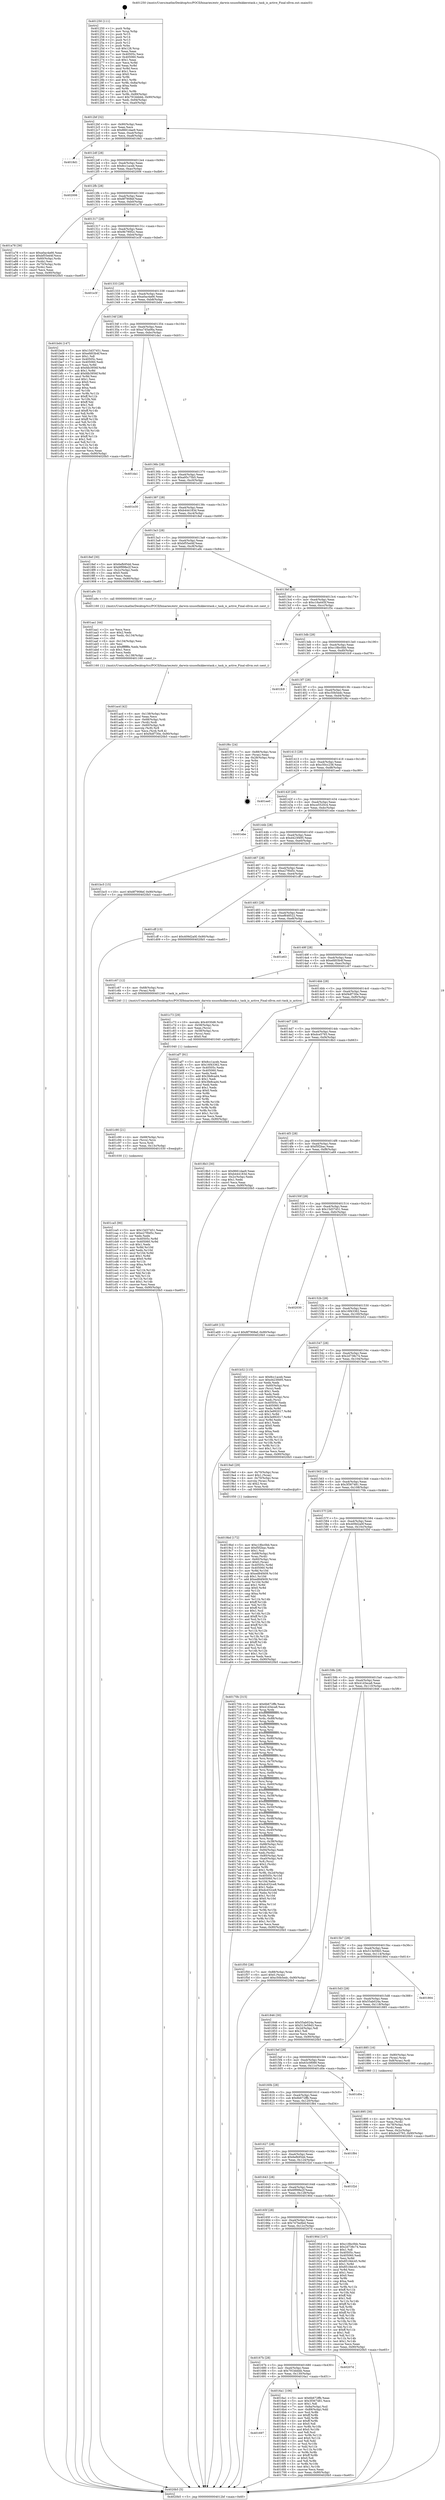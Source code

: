 digraph "0x401250" {
  label = "0x401250 (/mnt/c/Users/mathe/Desktop/tcc/POCII/binaries/extr_darwin-xnuosfmkkerntask.c_task_is_active_Final-ollvm.out::main(0))"
  labelloc = "t"
  node[shape=record]

  Entry [label="",width=0.3,height=0.3,shape=circle,fillcolor=black,style=filled]
  "0x4012bf" [label="{
     0x4012bf [32]\l
     | [instrs]\l
     &nbsp;&nbsp;0x4012bf \<+6\>: mov -0x90(%rbp),%eax\l
     &nbsp;&nbsp;0x4012c5 \<+2\>: mov %eax,%ecx\l
     &nbsp;&nbsp;0x4012c7 \<+6\>: sub $0x8661dae9,%ecx\l
     &nbsp;&nbsp;0x4012cd \<+6\>: mov %eax,-0xa4(%rbp)\l
     &nbsp;&nbsp;0x4012d3 \<+6\>: mov %ecx,-0xa8(%rbp)\l
     &nbsp;&nbsp;0x4012d9 \<+6\>: je 00000000004018d1 \<main+0x681\>\l
  }"]
  "0x4018d1" [label="{
     0x4018d1\l
  }", style=dashed]
  "0x4012df" [label="{
     0x4012df [28]\l
     | [instrs]\l
     &nbsp;&nbsp;0x4012df \<+5\>: jmp 00000000004012e4 \<main+0x94\>\l
     &nbsp;&nbsp;0x4012e4 \<+6\>: mov -0xa4(%rbp),%eax\l
     &nbsp;&nbsp;0x4012ea \<+5\>: sub $0x8cc1aceb,%eax\l
     &nbsp;&nbsp;0x4012ef \<+6\>: mov %eax,-0xac(%rbp)\l
     &nbsp;&nbsp;0x4012f5 \<+6\>: je 0000000000402006 \<main+0xdb6\>\l
  }"]
  Exit [label="",width=0.3,height=0.3,shape=circle,fillcolor=black,style=filled,peripheries=2]
  "0x402006" [label="{
     0x402006\l
  }", style=dashed]
  "0x4012fb" [label="{
     0x4012fb [28]\l
     | [instrs]\l
     &nbsp;&nbsp;0x4012fb \<+5\>: jmp 0000000000401300 \<main+0xb0\>\l
     &nbsp;&nbsp;0x401300 \<+6\>: mov -0xa4(%rbp),%eax\l
     &nbsp;&nbsp;0x401306 \<+5\>: sub $0x8f7908ef,%eax\l
     &nbsp;&nbsp;0x40130b \<+6\>: mov %eax,-0xb0(%rbp)\l
     &nbsp;&nbsp;0x401311 \<+6\>: je 0000000000401a78 \<main+0x828\>\l
  }"]
  "0x401ca5" [label="{
     0x401ca5 [90]\l
     | [instrs]\l
     &nbsp;&nbsp;0x401ca5 \<+5\>: mov $0x15d37451,%eax\l
     &nbsp;&nbsp;0x401caa \<+5\>: mov $0xe27f0d5c,%esi\l
     &nbsp;&nbsp;0x401caf \<+2\>: xor %edx,%edx\l
     &nbsp;&nbsp;0x401cb1 \<+8\>: mov 0x40505c,%r8d\l
     &nbsp;&nbsp;0x401cb9 \<+8\>: mov 0x405060,%r9d\l
     &nbsp;&nbsp;0x401cc1 \<+3\>: sub $0x1,%edx\l
     &nbsp;&nbsp;0x401cc4 \<+3\>: mov %r8d,%r10d\l
     &nbsp;&nbsp;0x401cc7 \<+3\>: add %edx,%r10d\l
     &nbsp;&nbsp;0x401cca \<+4\>: imul %r10d,%r8d\l
     &nbsp;&nbsp;0x401cce \<+4\>: and $0x1,%r8d\l
     &nbsp;&nbsp;0x401cd2 \<+4\>: cmp $0x0,%r8d\l
     &nbsp;&nbsp;0x401cd6 \<+4\>: sete %r11b\l
     &nbsp;&nbsp;0x401cda \<+4\>: cmp $0xa,%r9d\l
     &nbsp;&nbsp;0x401cde \<+3\>: setl %bl\l
     &nbsp;&nbsp;0x401ce1 \<+3\>: mov %r11b,%r14b\l
     &nbsp;&nbsp;0x401ce4 \<+3\>: and %bl,%r14b\l
     &nbsp;&nbsp;0x401ce7 \<+3\>: xor %bl,%r11b\l
     &nbsp;&nbsp;0x401cea \<+3\>: or %r11b,%r14b\l
     &nbsp;&nbsp;0x401ced \<+4\>: test $0x1,%r14b\l
     &nbsp;&nbsp;0x401cf1 \<+3\>: cmovne %esi,%eax\l
     &nbsp;&nbsp;0x401cf4 \<+6\>: mov %eax,-0x90(%rbp)\l
     &nbsp;&nbsp;0x401cfa \<+5\>: jmp 00000000004020b5 \<main+0xe65\>\l
  }"]
  "0x401a78" [label="{
     0x401a78 [36]\l
     | [instrs]\l
     &nbsp;&nbsp;0x401a78 \<+5\>: mov $0xa0ac4a66,%eax\l
     &nbsp;&nbsp;0x401a7d \<+5\>: mov $0xbf55ed4f,%ecx\l
     &nbsp;&nbsp;0x401a82 \<+4\>: mov -0x60(%rbp),%rdx\l
     &nbsp;&nbsp;0x401a86 \<+2\>: mov (%rdx),%esi\l
     &nbsp;&nbsp;0x401a88 \<+4\>: mov -0x70(%rbp),%rdx\l
     &nbsp;&nbsp;0x401a8c \<+2\>: cmp (%rdx),%esi\l
     &nbsp;&nbsp;0x401a8e \<+3\>: cmovl %ecx,%eax\l
     &nbsp;&nbsp;0x401a91 \<+6\>: mov %eax,-0x90(%rbp)\l
     &nbsp;&nbsp;0x401a97 \<+5\>: jmp 00000000004020b5 \<main+0xe65\>\l
  }"]
  "0x401317" [label="{
     0x401317 [28]\l
     | [instrs]\l
     &nbsp;&nbsp;0x401317 \<+5\>: jmp 000000000040131c \<main+0xcc\>\l
     &nbsp;&nbsp;0x40131c \<+6\>: mov -0xa4(%rbp),%eax\l
     &nbsp;&nbsp;0x401322 \<+5\>: sub $0x9b790f2c,%eax\l
     &nbsp;&nbsp;0x401327 \<+6\>: mov %eax,-0xb4(%rbp)\l
     &nbsp;&nbsp;0x40132d \<+6\>: je 0000000000401e3f \<main+0xbef\>\l
  }"]
  "0x401c90" [label="{
     0x401c90 [21]\l
     | [instrs]\l
     &nbsp;&nbsp;0x401c90 \<+4\>: mov -0x68(%rbp),%rcx\l
     &nbsp;&nbsp;0x401c94 \<+3\>: mov (%rcx),%rcx\l
     &nbsp;&nbsp;0x401c97 \<+3\>: mov %rcx,%rdi\l
     &nbsp;&nbsp;0x401c9a \<+6\>: mov %eax,-0x13c(%rbp)\l
     &nbsp;&nbsp;0x401ca0 \<+5\>: call 0000000000401030 \<free@plt\>\l
     | [calls]\l
     &nbsp;&nbsp;0x401030 \{1\} (unknown)\l
  }"]
  "0x401e3f" [label="{
     0x401e3f\l
  }", style=dashed]
  "0x401333" [label="{
     0x401333 [28]\l
     | [instrs]\l
     &nbsp;&nbsp;0x401333 \<+5\>: jmp 0000000000401338 \<main+0xe8\>\l
     &nbsp;&nbsp;0x401338 \<+6\>: mov -0xa4(%rbp),%eax\l
     &nbsp;&nbsp;0x40133e \<+5\>: sub $0xa0ac4a66,%eax\l
     &nbsp;&nbsp;0x401343 \<+6\>: mov %eax,-0xb8(%rbp)\l
     &nbsp;&nbsp;0x401349 \<+6\>: je 0000000000401bd4 \<main+0x984\>\l
  }"]
  "0x401c73" [label="{
     0x401c73 [29]\l
     | [instrs]\l
     &nbsp;&nbsp;0x401c73 \<+10\>: movabs $0x4030d6,%rdi\l
     &nbsp;&nbsp;0x401c7d \<+4\>: mov -0x58(%rbp),%rcx\l
     &nbsp;&nbsp;0x401c81 \<+2\>: mov %eax,(%rcx)\l
     &nbsp;&nbsp;0x401c83 \<+4\>: mov -0x58(%rbp),%rcx\l
     &nbsp;&nbsp;0x401c87 \<+2\>: mov (%rcx),%esi\l
     &nbsp;&nbsp;0x401c89 \<+2\>: mov $0x0,%al\l
     &nbsp;&nbsp;0x401c8b \<+5\>: call 0000000000401040 \<printf@plt\>\l
     | [calls]\l
     &nbsp;&nbsp;0x401040 \{1\} (unknown)\l
  }"]
  "0x401bd4" [label="{
     0x401bd4 [147]\l
     | [instrs]\l
     &nbsp;&nbsp;0x401bd4 \<+5\>: mov $0x15d37451,%eax\l
     &nbsp;&nbsp;0x401bd9 \<+5\>: mov $0xefd03b4f,%ecx\l
     &nbsp;&nbsp;0x401bde \<+2\>: mov $0x1,%dl\l
     &nbsp;&nbsp;0x401be0 \<+7\>: mov 0x40505c,%esi\l
     &nbsp;&nbsp;0x401be7 \<+7\>: mov 0x405060,%edi\l
     &nbsp;&nbsp;0x401bee \<+3\>: mov %esi,%r8d\l
     &nbsp;&nbsp;0x401bf1 \<+7\>: sub $0xfdb3956f,%r8d\l
     &nbsp;&nbsp;0x401bf8 \<+4\>: sub $0x1,%r8d\l
     &nbsp;&nbsp;0x401bfc \<+7\>: add $0xfdb3956f,%r8d\l
     &nbsp;&nbsp;0x401c03 \<+4\>: imul %r8d,%esi\l
     &nbsp;&nbsp;0x401c07 \<+3\>: and $0x1,%esi\l
     &nbsp;&nbsp;0x401c0a \<+3\>: cmp $0x0,%esi\l
     &nbsp;&nbsp;0x401c0d \<+4\>: sete %r9b\l
     &nbsp;&nbsp;0x401c11 \<+3\>: cmp $0xa,%edi\l
     &nbsp;&nbsp;0x401c14 \<+4\>: setl %r10b\l
     &nbsp;&nbsp;0x401c18 \<+3\>: mov %r9b,%r11b\l
     &nbsp;&nbsp;0x401c1b \<+4\>: xor $0xff,%r11b\l
     &nbsp;&nbsp;0x401c1f \<+3\>: mov %r10b,%bl\l
     &nbsp;&nbsp;0x401c22 \<+3\>: xor $0xff,%bl\l
     &nbsp;&nbsp;0x401c25 \<+3\>: xor $0x1,%dl\l
     &nbsp;&nbsp;0x401c28 \<+3\>: mov %r11b,%r14b\l
     &nbsp;&nbsp;0x401c2b \<+4\>: and $0xff,%r14b\l
     &nbsp;&nbsp;0x401c2f \<+3\>: and %dl,%r9b\l
     &nbsp;&nbsp;0x401c32 \<+3\>: mov %bl,%r15b\l
     &nbsp;&nbsp;0x401c35 \<+4\>: and $0xff,%r15b\l
     &nbsp;&nbsp;0x401c39 \<+3\>: and %dl,%r10b\l
     &nbsp;&nbsp;0x401c3c \<+3\>: or %r9b,%r14b\l
     &nbsp;&nbsp;0x401c3f \<+3\>: or %r10b,%r15b\l
     &nbsp;&nbsp;0x401c42 \<+3\>: xor %r15b,%r14b\l
     &nbsp;&nbsp;0x401c45 \<+3\>: or %bl,%r11b\l
     &nbsp;&nbsp;0x401c48 \<+4\>: xor $0xff,%r11b\l
     &nbsp;&nbsp;0x401c4c \<+3\>: or $0x1,%dl\l
     &nbsp;&nbsp;0x401c4f \<+3\>: and %dl,%r11b\l
     &nbsp;&nbsp;0x401c52 \<+3\>: or %r11b,%r14b\l
     &nbsp;&nbsp;0x401c55 \<+4\>: test $0x1,%r14b\l
     &nbsp;&nbsp;0x401c59 \<+3\>: cmovne %ecx,%eax\l
     &nbsp;&nbsp;0x401c5c \<+6\>: mov %eax,-0x90(%rbp)\l
     &nbsp;&nbsp;0x401c62 \<+5\>: jmp 00000000004020b5 \<main+0xe65\>\l
  }"]
  "0x40134f" [label="{
     0x40134f [28]\l
     | [instrs]\l
     &nbsp;&nbsp;0x40134f \<+5\>: jmp 0000000000401354 \<main+0x104\>\l
     &nbsp;&nbsp;0x401354 \<+6\>: mov -0xa4(%rbp),%eax\l
     &nbsp;&nbsp;0x40135a \<+5\>: sub $0xa745a06a,%eax\l
     &nbsp;&nbsp;0x40135f \<+6\>: mov %eax,-0xbc(%rbp)\l
     &nbsp;&nbsp;0x401365 \<+6\>: je 0000000000401da1 \<main+0xb51\>\l
  }"]
  "0x401acd" [label="{
     0x401acd [42]\l
     | [instrs]\l
     &nbsp;&nbsp;0x401acd \<+6\>: mov -0x138(%rbp),%ecx\l
     &nbsp;&nbsp;0x401ad3 \<+3\>: imul %eax,%ecx\l
     &nbsp;&nbsp;0x401ad6 \<+4\>: mov -0x68(%rbp),%rdi\l
     &nbsp;&nbsp;0x401ada \<+3\>: mov (%rdi),%rdi\l
     &nbsp;&nbsp;0x401add \<+4\>: mov -0x60(%rbp),%r8\l
     &nbsp;&nbsp;0x401ae1 \<+3\>: movslq (%r8),%r8\l
     &nbsp;&nbsp;0x401ae4 \<+4\>: mov %ecx,(%rdi,%r8,4)\l
     &nbsp;&nbsp;0x401ae8 \<+10\>: movl $0xf4df730e,-0x90(%rbp)\l
     &nbsp;&nbsp;0x401af2 \<+5\>: jmp 00000000004020b5 \<main+0xe65\>\l
  }"]
  "0x401da1" [label="{
     0x401da1\l
  }", style=dashed]
  "0x40136b" [label="{
     0x40136b [28]\l
     | [instrs]\l
     &nbsp;&nbsp;0x40136b \<+5\>: jmp 0000000000401370 \<main+0x120\>\l
     &nbsp;&nbsp;0x401370 \<+6\>: mov -0xa4(%rbp),%eax\l
     &nbsp;&nbsp;0x401376 \<+5\>: sub $0xa95c75b5,%eax\l
     &nbsp;&nbsp;0x40137b \<+6\>: mov %eax,-0xc0(%rbp)\l
     &nbsp;&nbsp;0x401381 \<+6\>: je 0000000000401e30 \<main+0xbe0\>\l
  }"]
  "0x401aa1" [label="{
     0x401aa1 [44]\l
     | [instrs]\l
     &nbsp;&nbsp;0x401aa1 \<+2\>: xor %ecx,%ecx\l
     &nbsp;&nbsp;0x401aa3 \<+5\>: mov $0x2,%edx\l
     &nbsp;&nbsp;0x401aa8 \<+6\>: mov %edx,-0x134(%rbp)\l
     &nbsp;&nbsp;0x401aae \<+1\>: cltd\l
     &nbsp;&nbsp;0x401aaf \<+6\>: mov -0x134(%rbp),%esi\l
     &nbsp;&nbsp;0x401ab5 \<+2\>: idiv %esi\l
     &nbsp;&nbsp;0x401ab7 \<+6\>: imul $0xfffffffe,%edx,%edx\l
     &nbsp;&nbsp;0x401abd \<+3\>: sub $0x1,%ecx\l
     &nbsp;&nbsp;0x401ac0 \<+2\>: sub %ecx,%edx\l
     &nbsp;&nbsp;0x401ac2 \<+6\>: mov %edx,-0x138(%rbp)\l
     &nbsp;&nbsp;0x401ac8 \<+5\>: call 0000000000401160 \<next_i\>\l
     | [calls]\l
     &nbsp;&nbsp;0x401160 \{1\} (/mnt/c/Users/mathe/Desktop/tcc/POCII/binaries/extr_darwin-xnuosfmkkerntask.c_task_is_active_Final-ollvm.out::next_i)\l
  }"]
  "0x401e30" [label="{
     0x401e30\l
  }", style=dashed]
  "0x401387" [label="{
     0x401387 [28]\l
     | [instrs]\l
     &nbsp;&nbsp;0x401387 \<+5\>: jmp 000000000040138c \<main+0x13c\>\l
     &nbsp;&nbsp;0x40138c \<+6\>: mov -0xa4(%rbp),%eax\l
     &nbsp;&nbsp;0x401392 \<+5\>: sub $0xb444183d,%eax\l
     &nbsp;&nbsp;0x401397 \<+6\>: mov %eax,-0xc4(%rbp)\l
     &nbsp;&nbsp;0x40139d \<+6\>: je 00000000004018ef \<main+0x69f\>\l
  }"]
  "0x4019bd" [label="{
     0x4019bd [172]\l
     | [instrs]\l
     &nbsp;&nbsp;0x4019bd \<+5\>: mov $0xc18bc0bb,%ecx\l
     &nbsp;&nbsp;0x4019c2 \<+5\>: mov $0xf5f2bac,%edx\l
     &nbsp;&nbsp;0x4019c7 \<+3\>: mov $0x1,%sil\l
     &nbsp;&nbsp;0x4019ca \<+4\>: mov -0x68(%rbp),%rdi\l
     &nbsp;&nbsp;0x4019ce \<+3\>: mov %rax,(%rdi)\l
     &nbsp;&nbsp;0x4019d1 \<+4\>: mov -0x60(%rbp),%rax\l
     &nbsp;&nbsp;0x4019d5 \<+6\>: movl $0x0,(%rax)\l
     &nbsp;&nbsp;0x4019db \<+8\>: mov 0x40505c,%r8d\l
     &nbsp;&nbsp;0x4019e3 \<+8\>: mov 0x405060,%r9d\l
     &nbsp;&nbsp;0x4019eb \<+3\>: mov %r8d,%r10d\l
     &nbsp;&nbsp;0x4019ee \<+7\>: sub $0xed84f409,%r10d\l
     &nbsp;&nbsp;0x4019f5 \<+4\>: sub $0x1,%r10d\l
     &nbsp;&nbsp;0x4019f9 \<+7\>: add $0xed84f409,%r10d\l
     &nbsp;&nbsp;0x401a00 \<+4\>: imul %r10d,%r8d\l
     &nbsp;&nbsp;0x401a04 \<+4\>: and $0x1,%r8d\l
     &nbsp;&nbsp;0x401a08 \<+4\>: cmp $0x0,%r8d\l
     &nbsp;&nbsp;0x401a0c \<+4\>: sete %r11b\l
     &nbsp;&nbsp;0x401a10 \<+4\>: cmp $0xa,%r9d\l
     &nbsp;&nbsp;0x401a14 \<+3\>: setl %bl\l
     &nbsp;&nbsp;0x401a17 \<+3\>: mov %r11b,%r14b\l
     &nbsp;&nbsp;0x401a1a \<+4\>: xor $0xff,%r14b\l
     &nbsp;&nbsp;0x401a1e \<+3\>: mov %bl,%r15b\l
     &nbsp;&nbsp;0x401a21 \<+4\>: xor $0xff,%r15b\l
     &nbsp;&nbsp;0x401a25 \<+4\>: xor $0x1,%sil\l
     &nbsp;&nbsp;0x401a29 \<+3\>: mov %r14b,%r12b\l
     &nbsp;&nbsp;0x401a2c \<+4\>: and $0xff,%r12b\l
     &nbsp;&nbsp;0x401a30 \<+3\>: and %sil,%r11b\l
     &nbsp;&nbsp;0x401a33 \<+3\>: mov %r15b,%r13b\l
     &nbsp;&nbsp;0x401a36 \<+4\>: and $0xff,%r13b\l
     &nbsp;&nbsp;0x401a3a \<+3\>: and %sil,%bl\l
     &nbsp;&nbsp;0x401a3d \<+3\>: or %r11b,%r12b\l
     &nbsp;&nbsp;0x401a40 \<+3\>: or %bl,%r13b\l
     &nbsp;&nbsp;0x401a43 \<+3\>: xor %r13b,%r12b\l
     &nbsp;&nbsp;0x401a46 \<+3\>: or %r15b,%r14b\l
     &nbsp;&nbsp;0x401a49 \<+4\>: xor $0xff,%r14b\l
     &nbsp;&nbsp;0x401a4d \<+4\>: or $0x1,%sil\l
     &nbsp;&nbsp;0x401a51 \<+3\>: and %sil,%r14b\l
     &nbsp;&nbsp;0x401a54 \<+3\>: or %r14b,%r12b\l
     &nbsp;&nbsp;0x401a57 \<+4\>: test $0x1,%r12b\l
     &nbsp;&nbsp;0x401a5b \<+3\>: cmovne %edx,%ecx\l
     &nbsp;&nbsp;0x401a5e \<+6\>: mov %ecx,-0x90(%rbp)\l
     &nbsp;&nbsp;0x401a64 \<+5\>: jmp 00000000004020b5 \<main+0xe65\>\l
  }"]
  "0x4018ef" [label="{
     0x4018ef [30]\l
     | [instrs]\l
     &nbsp;&nbsp;0x4018ef \<+5\>: mov $0x6efb95dd,%eax\l
     &nbsp;&nbsp;0x4018f4 \<+5\>: mov $0x6f998e2f,%ecx\l
     &nbsp;&nbsp;0x4018f9 \<+3\>: mov -0x2c(%rbp),%edx\l
     &nbsp;&nbsp;0x4018fc \<+3\>: cmp $0x0,%edx\l
     &nbsp;&nbsp;0x4018ff \<+3\>: cmove %ecx,%eax\l
     &nbsp;&nbsp;0x401902 \<+6\>: mov %eax,-0x90(%rbp)\l
     &nbsp;&nbsp;0x401908 \<+5\>: jmp 00000000004020b5 \<main+0xe65\>\l
  }"]
  "0x4013a3" [label="{
     0x4013a3 [28]\l
     | [instrs]\l
     &nbsp;&nbsp;0x4013a3 \<+5\>: jmp 00000000004013a8 \<main+0x158\>\l
     &nbsp;&nbsp;0x4013a8 \<+6\>: mov -0xa4(%rbp),%eax\l
     &nbsp;&nbsp;0x4013ae \<+5\>: sub $0xbf55ed4f,%eax\l
     &nbsp;&nbsp;0x4013b3 \<+6\>: mov %eax,-0xc8(%rbp)\l
     &nbsp;&nbsp;0x4013b9 \<+6\>: je 0000000000401a9c \<main+0x84c\>\l
  }"]
  "0x401895" [label="{
     0x401895 [30]\l
     | [instrs]\l
     &nbsp;&nbsp;0x401895 \<+4\>: mov -0x78(%rbp),%rdi\l
     &nbsp;&nbsp;0x401899 \<+2\>: mov %eax,(%rdi)\l
     &nbsp;&nbsp;0x40189b \<+4\>: mov -0x78(%rbp),%rdi\l
     &nbsp;&nbsp;0x40189f \<+2\>: mov (%rdi),%eax\l
     &nbsp;&nbsp;0x4018a1 \<+3\>: mov %eax,-0x2c(%rbp)\l
     &nbsp;&nbsp;0x4018a4 \<+10\>: movl $0xdce5793,-0x90(%rbp)\l
     &nbsp;&nbsp;0x4018ae \<+5\>: jmp 00000000004020b5 \<main+0xe65\>\l
  }"]
  "0x401a9c" [label="{
     0x401a9c [5]\l
     | [instrs]\l
     &nbsp;&nbsp;0x401a9c \<+5\>: call 0000000000401160 \<next_i\>\l
     | [calls]\l
     &nbsp;&nbsp;0x401160 \{1\} (/mnt/c/Users/mathe/Desktop/tcc/POCII/binaries/extr_darwin-xnuosfmkkerntask.c_task_is_active_Final-ollvm.out::next_i)\l
  }"]
  "0x4013bf" [label="{
     0x4013bf [28]\l
     | [instrs]\l
     &nbsp;&nbsp;0x4013bf \<+5\>: jmp 00000000004013c4 \<main+0x174\>\l
     &nbsp;&nbsp;0x4013c4 \<+6\>: mov -0xa4(%rbp),%eax\l
     &nbsp;&nbsp;0x4013ca \<+5\>: sub $0xc16a445f,%eax\l
     &nbsp;&nbsp;0x4013cf \<+6\>: mov %eax,-0xcc(%rbp)\l
     &nbsp;&nbsp;0x4013d5 \<+6\>: je 0000000000401f3c \<main+0xcec\>\l
  }"]
  "0x401250" [label="{
     0x401250 [111]\l
     | [instrs]\l
     &nbsp;&nbsp;0x401250 \<+1\>: push %rbp\l
     &nbsp;&nbsp;0x401251 \<+3\>: mov %rsp,%rbp\l
     &nbsp;&nbsp;0x401254 \<+2\>: push %r15\l
     &nbsp;&nbsp;0x401256 \<+2\>: push %r14\l
     &nbsp;&nbsp;0x401258 \<+2\>: push %r13\l
     &nbsp;&nbsp;0x40125a \<+2\>: push %r12\l
     &nbsp;&nbsp;0x40125c \<+1\>: push %rbx\l
     &nbsp;&nbsp;0x40125d \<+7\>: sub $0x128,%rsp\l
     &nbsp;&nbsp;0x401264 \<+2\>: xor %eax,%eax\l
     &nbsp;&nbsp;0x401266 \<+7\>: mov 0x40505c,%ecx\l
     &nbsp;&nbsp;0x40126d \<+7\>: mov 0x405060,%edx\l
     &nbsp;&nbsp;0x401274 \<+3\>: sub $0x1,%eax\l
     &nbsp;&nbsp;0x401277 \<+3\>: mov %ecx,%r8d\l
     &nbsp;&nbsp;0x40127a \<+3\>: add %eax,%r8d\l
     &nbsp;&nbsp;0x40127d \<+4\>: imul %r8d,%ecx\l
     &nbsp;&nbsp;0x401281 \<+3\>: and $0x1,%ecx\l
     &nbsp;&nbsp;0x401284 \<+3\>: cmp $0x0,%ecx\l
     &nbsp;&nbsp;0x401287 \<+4\>: sete %r9b\l
     &nbsp;&nbsp;0x40128b \<+4\>: and $0x1,%r9b\l
     &nbsp;&nbsp;0x40128f \<+7\>: mov %r9b,-0x8a(%rbp)\l
     &nbsp;&nbsp;0x401296 \<+3\>: cmp $0xa,%edx\l
     &nbsp;&nbsp;0x401299 \<+4\>: setl %r9b\l
     &nbsp;&nbsp;0x40129d \<+4\>: and $0x1,%r9b\l
     &nbsp;&nbsp;0x4012a1 \<+7\>: mov %r9b,-0x89(%rbp)\l
     &nbsp;&nbsp;0x4012a8 \<+10\>: movl $0x791bbbbb,-0x90(%rbp)\l
     &nbsp;&nbsp;0x4012b2 \<+6\>: mov %edi,-0x94(%rbp)\l
     &nbsp;&nbsp;0x4012b8 \<+7\>: mov %rsi,-0xa0(%rbp)\l
  }"]
  "0x401f3c" [label="{
     0x401f3c\l
  }", style=dashed]
  "0x4013db" [label="{
     0x4013db [28]\l
     | [instrs]\l
     &nbsp;&nbsp;0x4013db \<+5\>: jmp 00000000004013e0 \<main+0x190\>\l
     &nbsp;&nbsp;0x4013e0 \<+6\>: mov -0xa4(%rbp),%eax\l
     &nbsp;&nbsp;0x4013e6 \<+5\>: sub $0xc18bc0bb,%eax\l
     &nbsp;&nbsp;0x4013eb \<+6\>: mov %eax,-0xd0(%rbp)\l
     &nbsp;&nbsp;0x4013f1 \<+6\>: je 0000000000401fc9 \<main+0xd79\>\l
  }"]
  "0x4020b5" [label="{
     0x4020b5 [5]\l
     | [instrs]\l
     &nbsp;&nbsp;0x4020b5 \<+5\>: jmp 00000000004012bf \<main+0x6f\>\l
  }"]
  "0x401fc9" [label="{
     0x401fc9\l
  }", style=dashed]
  "0x4013f7" [label="{
     0x4013f7 [28]\l
     | [instrs]\l
     &nbsp;&nbsp;0x4013f7 \<+5\>: jmp 00000000004013fc \<main+0x1ac\>\l
     &nbsp;&nbsp;0x4013fc \<+6\>: mov -0xa4(%rbp),%eax\l
     &nbsp;&nbsp;0x401402 \<+5\>: sub $0xc50b5edc,%eax\l
     &nbsp;&nbsp;0x401407 \<+6\>: mov %eax,-0xd4(%rbp)\l
     &nbsp;&nbsp;0x40140d \<+6\>: je 0000000000401f6c \<main+0xd1c\>\l
  }"]
  "0x401697" [label="{
     0x401697\l
  }", style=dashed]
  "0x401f6c" [label="{
     0x401f6c [24]\l
     | [instrs]\l
     &nbsp;&nbsp;0x401f6c \<+7\>: mov -0x88(%rbp),%rax\l
     &nbsp;&nbsp;0x401f73 \<+2\>: mov (%rax),%eax\l
     &nbsp;&nbsp;0x401f75 \<+4\>: lea -0x28(%rbp),%rsp\l
     &nbsp;&nbsp;0x401f79 \<+1\>: pop %rbx\l
     &nbsp;&nbsp;0x401f7a \<+2\>: pop %r12\l
     &nbsp;&nbsp;0x401f7c \<+2\>: pop %r13\l
     &nbsp;&nbsp;0x401f7e \<+2\>: pop %r14\l
     &nbsp;&nbsp;0x401f80 \<+2\>: pop %r15\l
     &nbsp;&nbsp;0x401f82 \<+1\>: pop %rbp\l
     &nbsp;&nbsp;0x401f83 \<+1\>: ret\l
  }"]
  "0x401413" [label="{
     0x401413 [28]\l
     | [instrs]\l
     &nbsp;&nbsp;0x401413 \<+5\>: jmp 0000000000401418 \<main+0x1c8\>\l
     &nbsp;&nbsp;0x401418 \<+6\>: mov -0xa4(%rbp),%eax\l
     &nbsp;&nbsp;0x40141e \<+5\>: sub $0xc50cc238,%eax\l
     &nbsp;&nbsp;0x401423 \<+6\>: mov %eax,-0xd8(%rbp)\l
     &nbsp;&nbsp;0x401429 \<+6\>: je 0000000000401ee0 \<main+0xc90\>\l
  }"]
  "0x4016a1" [label="{
     0x4016a1 [106]\l
     | [instrs]\l
     &nbsp;&nbsp;0x4016a1 \<+5\>: mov $0x6b672ffb,%eax\l
     &nbsp;&nbsp;0x4016a6 \<+5\>: mov $0x3f367481,%ecx\l
     &nbsp;&nbsp;0x4016ab \<+2\>: mov $0x1,%dl\l
     &nbsp;&nbsp;0x4016ad \<+7\>: mov -0x8a(%rbp),%sil\l
     &nbsp;&nbsp;0x4016b4 \<+7\>: mov -0x89(%rbp),%dil\l
     &nbsp;&nbsp;0x4016bb \<+3\>: mov %sil,%r8b\l
     &nbsp;&nbsp;0x4016be \<+4\>: xor $0xff,%r8b\l
     &nbsp;&nbsp;0x4016c2 \<+3\>: mov %dil,%r9b\l
     &nbsp;&nbsp;0x4016c5 \<+4\>: xor $0xff,%r9b\l
     &nbsp;&nbsp;0x4016c9 \<+3\>: xor $0x0,%dl\l
     &nbsp;&nbsp;0x4016cc \<+3\>: mov %r8b,%r10b\l
     &nbsp;&nbsp;0x4016cf \<+4\>: and $0x0,%r10b\l
     &nbsp;&nbsp;0x4016d3 \<+3\>: and %dl,%sil\l
     &nbsp;&nbsp;0x4016d6 \<+3\>: mov %r9b,%r11b\l
     &nbsp;&nbsp;0x4016d9 \<+4\>: and $0x0,%r11b\l
     &nbsp;&nbsp;0x4016dd \<+3\>: and %dl,%dil\l
     &nbsp;&nbsp;0x4016e0 \<+3\>: or %sil,%r10b\l
     &nbsp;&nbsp;0x4016e3 \<+3\>: or %dil,%r11b\l
     &nbsp;&nbsp;0x4016e6 \<+3\>: xor %r11b,%r10b\l
     &nbsp;&nbsp;0x4016e9 \<+3\>: or %r9b,%r8b\l
     &nbsp;&nbsp;0x4016ec \<+4\>: xor $0xff,%r8b\l
     &nbsp;&nbsp;0x4016f0 \<+3\>: or $0x0,%dl\l
     &nbsp;&nbsp;0x4016f3 \<+3\>: and %dl,%r8b\l
     &nbsp;&nbsp;0x4016f6 \<+3\>: or %r8b,%r10b\l
     &nbsp;&nbsp;0x4016f9 \<+4\>: test $0x1,%r10b\l
     &nbsp;&nbsp;0x4016fd \<+3\>: cmovne %ecx,%eax\l
     &nbsp;&nbsp;0x401700 \<+6\>: mov %eax,-0x90(%rbp)\l
     &nbsp;&nbsp;0x401706 \<+5\>: jmp 00000000004020b5 \<main+0xe65\>\l
  }"]
  "0x401ee0" [label="{
     0x401ee0\l
  }", style=dashed]
  "0x40142f" [label="{
     0x40142f [28]\l
     | [instrs]\l
     &nbsp;&nbsp;0x40142f \<+5\>: jmp 0000000000401434 \<main+0x1e4\>\l
     &nbsp;&nbsp;0x401434 \<+6\>: mov -0xa4(%rbp),%eax\l
     &nbsp;&nbsp;0x40143a \<+5\>: sub $0xce5520c4,%eax\l
     &nbsp;&nbsp;0x40143f \<+6\>: mov %eax,-0xdc(%rbp)\l
     &nbsp;&nbsp;0x401445 \<+6\>: je 0000000000401ebe \<main+0xc6e\>\l
  }"]
  "0x40167b" [label="{
     0x40167b [28]\l
     | [instrs]\l
     &nbsp;&nbsp;0x40167b \<+5\>: jmp 0000000000401680 \<main+0x430\>\l
     &nbsp;&nbsp;0x401680 \<+6\>: mov -0xa4(%rbp),%eax\l
     &nbsp;&nbsp;0x401686 \<+5\>: sub $0x791bbbbb,%eax\l
     &nbsp;&nbsp;0x40168b \<+6\>: mov %eax,-0x130(%rbp)\l
     &nbsp;&nbsp;0x401691 \<+6\>: je 00000000004016a1 \<main+0x451\>\l
  }"]
  "0x401ebe" [label="{
     0x401ebe\l
  }", style=dashed]
  "0x40144b" [label="{
     0x40144b [28]\l
     | [instrs]\l
     &nbsp;&nbsp;0x40144b \<+5\>: jmp 0000000000401450 \<main+0x200\>\l
     &nbsp;&nbsp;0x401450 \<+6\>: mov -0xa4(%rbp),%eax\l
     &nbsp;&nbsp;0x401456 \<+5\>: sub $0xd423f495,%eax\l
     &nbsp;&nbsp;0x40145b \<+6\>: mov %eax,-0xe0(%rbp)\l
     &nbsp;&nbsp;0x401461 \<+6\>: je 0000000000401bc5 \<main+0x975\>\l
  }"]
  "0x40207d" [label="{
     0x40207d\l
  }", style=dashed]
  "0x401bc5" [label="{
     0x401bc5 [15]\l
     | [instrs]\l
     &nbsp;&nbsp;0x401bc5 \<+10\>: movl $0x8f7908ef,-0x90(%rbp)\l
     &nbsp;&nbsp;0x401bcf \<+5\>: jmp 00000000004020b5 \<main+0xe65\>\l
  }"]
  "0x401467" [label="{
     0x401467 [28]\l
     | [instrs]\l
     &nbsp;&nbsp;0x401467 \<+5\>: jmp 000000000040146c \<main+0x21c\>\l
     &nbsp;&nbsp;0x40146c \<+6\>: mov -0xa4(%rbp),%eax\l
     &nbsp;&nbsp;0x401472 \<+5\>: sub $0xe27f0d5c,%eax\l
     &nbsp;&nbsp;0x401477 \<+6\>: mov %eax,-0xe4(%rbp)\l
     &nbsp;&nbsp;0x40147d \<+6\>: je 0000000000401cff \<main+0xaaf\>\l
  }"]
  "0x40165f" [label="{
     0x40165f [28]\l
     | [instrs]\l
     &nbsp;&nbsp;0x40165f \<+5\>: jmp 0000000000401664 \<main+0x414\>\l
     &nbsp;&nbsp;0x401664 \<+6\>: mov -0xa4(%rbp),%eax\l
     &nbsp;&nbsp;0x40166a \<+5\>: sub $0x747be9ed,%eax\l
     &nbsp;&nbsp;0x40166f \<+6\>: mov %eax,-0x12c(%rbp)\l
     &nbsp;&nbsp;0x401675 \<+6\>: je 000000000040207d \<main+0xe2d\>\l
  }"]
  "0x401cff" [label="{
     0x401cff [15]\l
     | [instrs]\l
     &nbsp;&nbsp;0x401cff \<+10\>: movl $0x409d2a0f,-0x90(%rbp)\l
     &nbsp;&nbsp;0x401d09 \<+5\>: jmp 00000000004020b5 \<main+0xe65\>\l
  }"]
  "0x401483" [label="{
     0x401483 [28]\l
     | [instrs]\l
     &nbsp;&nbsp;0x401483 \<+5\>: jmp 0000000000401488 \<main+0x238\>\l
     &nbsp;&nbsp;0x401488 \<+6\>: mov -0xa4(%rbp),%eax\l
     &nbsp;&nbsp;0x40148e \<+5\>: sub $0xef648522,%eax\l
     &nbsp;&nbsp;0x401493 \<+6\>: mov %eax,-0xe8(%rbp)\l
     &nbsp;&nbsp;0x401499 \<+6\>: je 0000000000401e63 \<main+0xc13\>\l
  }"]
  "0x40190d" [label="{
     0x40190d [147]\l
     | [instrs]\l
     &nbsp;&nbsp;0x40190d \<+5\>: mov $0xc18bc0bb,%eax\l
     &nbsp;&nbsp;0x401912 \<+5\>: mov $0x2d738c74,%ecx\l
     &nbsp;&nbsp;0x401917 \<+2\>: mov $0x1,%dl\l
     &nbsp;&nbsp;0x401919 \<+7\>: mov 0x40505c,%esi\l
     &nbsp;&nbsp;0x401920 \<+7\>: mov 0x405060,%edi\l
     &nbsp;&nbsp;0x401927 \<+3\>: mov %esi,%r8d\l
     &nbsp;&nbsp;0x40192a \<+7\>: add $0x8518dc45,%r8d\l
     &nbsp;&nbsp;0x401931 \<+4\>: sub $0x1,%r8d\l
     &nbsp;&nbsp;0x401935 \<+7\>: sub $0x8518dc45,%r8d\l
     &nbsp;&nbsp;0x40193c \<+4\>: imul %r8d,%esi\l
     &nbsp;&nbsp;0x401940 \<+3\>: and $0x1,%esi\l
     &nbsp;&nbsp;0x401943 \<+3\>: cmp $0x0,%esi\l
     &nbsp;&nbsp;0x401946 \<+4\>: sete %r9b\l
     &nbsp;&nbsp;0x40194a \<+3\>: cmp $0xa,%edi\l
     &nbsp;&nbsp;0x40194d \<+4\>: setl %r10b\l
     &nbsp;&nbsp;0x401951 \<+3\>: mov %r9b,%r11b\l
     &nbsp;&nbsp;0x401954 \<+4\>: xor $0xff,%r11b\l
     &nbsp;&nbsp;0x401958 \<+3\>: mov %r10b,%bl\l
     &nbsp;&nbsp;0x40195b \<+3\>: xor $0xff,%bl\l
     &nbsp;&nbsp;0x40195e \<+3\>: xor $0x1,%dl\l
     &nbsp;&nbsp;0x401961 \<+3\>: mov %r11b,%r14b\l
     &nbsp;&nbsp;0x401964 \<+4\>: and $0xff,%r14b\l
     &nbsp;&nbsp;0x401968 \<+3\>: and %dl,%r9b\l
     &nbsp;&nbsp;0x40196b \<+3\>: mov %bl,%r15b\l
     &nbsp;&nbsp;0x40196e \<+4\>: and $0xff,%r15b\l
     &nbsp;&nbsp;0x401972 \<+3\>: and %dl,%r10b\l
     &nbsp;&nbsp;0x401975 \<+3\>: or %r9b,%r14b\l
     &nbsp;&nbsp;0x401978 \<+3\>: or %r10b,%r15b\l
     &nbsp;&nbsp;0x40197b \<+3\>: xor %r15b,%r14b\l
     &nbsp;&nbsp;0x40197e \<+3\>: or %bl,%r11b\l
     &nbsp;&nbsp;0x401981 \<+4\>: xor $0xff,%r11b\l
     &nbsp;&nbsp;0x401985 \<+3\>: or $0x1,%dl\l
     &nbsp;&nbsp;0x401988 \<+3\>: and %dl,%r11b\l
     &nbsp;&nbsp;0x40198b \<+3\>: or %r11b,%r14b\l
     &nbsp;&nbsp;0x40198e \<+4\>: test $0x1,%r14b\l
     &nbsp;&nbsp;0x401992 \<+3\>: cmovne %ecx,%eax\l
     &nbsp;&nbsp;0x401995 \<+6\>: mov %eax,-0x90(%rbp)\l
     &nbsp;&nbsp;0x40199b \<+5\>: jmp 00000000004020b5 \<main+0xe65\>\l
  }"]
  "0x401e63" [label="{
     0x401e63\l
  }", style=dashed]
  "0x40149f" [label="{
     0x40149f [28]\l
     | [instrs]\l
     &nbsp;&nbsp;0x40149f \<+5\>: jmp 00000000004014a4 \<main+0x254\>\l
     &nbsp;&nbsp;0x4014a4 \<+6\>: mov -0xa4(%rbp),%eax\l
     &nbsp;&nbsp;0x4014aa \<+5\>: sub $0xefd03b4f,%eax\l
     &nbsp;&nbsp;0x4014af \<+6\>: mov %eax,-0xec(%rbp)\l
     &nbsp;&nbsp;0x4014b5 \<+6\>: je 0000000000401c67 \<main+0xa17\>\l
  }"]
  "0x401643" [label="{
     0x401643 [28]\l
     | [instrs]\l
     &nbsp;&nbsp;0x401643 \<+5\>: jmp 0000000000401648 \<main+0x3f8\>\l
     &nbsp;&nbsp;0x401648 \<+6\>: mov -0xa4(%rbp),%eax\l
     &nbsp;&nbsp;0x40164e \<+5\>: sub $0x6f998e2f,%eax\l
     &nbsp;&nbsp;0x401653 \<+6\>: mov %eax,-0x128(%rbp)\l
     &nbsp;&nbsp;0x401659 \<+6\>: je 000000000040190d \<main+0x6bd\>\l
  }"]
  "0x401c67" [label="{
     0x401c67 [12]\l
     | [instrs]\l
     &nbsp;&nbsp;0x401c67 \<+4\>: mov -0x68(%rbp),%rax\l
     &nbsp;&nbsp;0x401c6b \<+3\>: mov (%rax),%rdi\l
     &nbsp;&nbsp;0x401c6e \<+5\>: call 0000000000401240 \<task_is_active\>\l
     | [calls]\l
     &nbsp;&nbsp;0x401240 \{1\} (/mnt/c/Users/mathe/Desktop/tcc/POCII/binaries/extr_darwin-xnuosfmkkerntask.c_task_is_active_Final-ollvm.out::task_is_active)\l
  }"]
  "0x4014bb" [label="{
     0x4014bb [28]\l
     | [instrs]\l
     &nbsp;&nbsp;0x4014bb \<+5\>: jmp 00000000004014c0 \<main+0x270\>\l
     &nbsp;&nbsp;0x4014c0 \<+6\>: mov -0xa4(%rbp),%eax\l
     &nbsp;&nbsp;0x4014c6 \<+5\>: sub $0xf4df730e,%eax\l
     &nbsp;&nbsp;0x4014cb \<+6\>: mov %eax,-0xf0(%rbp)\l
     &nbsp;&nbsp;0x4014d1 \<+6\>: je 0000000000401af7 \<main+0x8a7\>\l
  }"]
  "0x401f2d" [label="{
     0x401f2d\l
  }", style=dashed]
  "0x401af7" [label="{
     0x401af7 [91]\l
     | [instrs]\l
     &nbsp;&nbsp;0x401af7 \<+5\>: mov $0x8cc1aceb,%eax\l
     &nbsp;&nbsp;0x401afc \<+5\>: mov $0x16f43362,%ecx\l
     &nbsp;&nbsp;0x401b01 \<+7\>: mov 0x40505c,%edx\l
     &nbsp;&nbsp;0x401b08 \<+7\>: mov 0x405060,%esi\l
     &nbsp;&nbsp;0x401b0f \<+2\>: mov %edx,%edi\l
     &nbsp;&nbsp;0x401b11 \<+6\>: add $0x3fe8cad4,%edi\l
     &nbsp;&nbsp;0x401b17 \<+3\>: sub $0x1,%edi\l
     &nbsp;&nbsp;0x401b1a \<+6\>: sub $0x3fe8cad4,%edi\l
     &nbsp;&nbsp;0x401b20 \<+3\>: imul %edi,%edx\l
     &nbsp;&nbsp;0x401b23 \<+3\>: and $0x1,%edx\l
     &nbsp;&nbsp;0x401b26 \<+3\>: cmp $0x0,%edx\l
     &nbsp;&nbsp;0x401b29 \<+4\>: sete %r8b\l
     &nbsp;&nbsp;0x401b2d \<+3\>: cmp $0xa,%esi\l
     &nbsp;&nbsp;0x401b30 \<+4\>: setl %r9b\l
     &nbsp;&nbsp;0x401b34 \<+3\>: mov %r8b,%r10b\l
     &nbsp;&nbsp;0x401b37 \<+3\>: and %r9b,%r10b\l
     &nbsp;&nbsp;0x401b3a \<+3\>: xor %r9b,%r8b\l
     &nbsp;&nbsp;0x401b3d \<+3\>: or %r8b,%r10b\l
     &nbsp;&nbsp;0x401b40 \<+4\>: test $0x1,%r10b\l
     &nbsp;&nbsp;0x401b44 \<+3\>: cmovne %ecx,%eax\l
     &nbsp;&nbsp;0x401b47 \<+6\>: mov %eax,-0x90(%rbp)\l
     &nbsp;&nbsp;0x401b4d \<+5\>: jmp 00000000004020b5 \<main+0xe65\>\l
  }"]
  "0x4014d7" [label="{
     0x4014d7 [28]\l
     | [instrs]\l
     &nbsp;&nbsp;0x4014d7 \<+5\>: jmp 00000000004014dc \<main+0x28c\>\l
     &nbsp;&nbsp;0x4014dc \<+6\>: mov -0xa4(%rbp),%eax\l
     &nbsp;&nbsp;0x4014e2 \<+5\>: sub $0xdce5793,%eax\l
     &nbsp;&nbsp;0x4014e7 \<+6\>: mov %eax,-0xf4(%rbp)\l
     &nbsp;&nbsp;0x4014ed \<+6\>: je 00000000004018b3 \<main+0x663\>\l
  }"]
  "0x401627" [label="{
     0x401627 [28]\l
     | [instrs]\l
     &nbsp;&nbsp;0x401627 \<+5\>: jmp 000000000040162c \<main+0x3dc\>\l
     &nbsp;&nbsp;0x40162c \<+6\>: mov -0xa4(%rbp),%eax\l
     &nbsp;&nbsp;0x401632 \<+5\>: sub $0x6efb95dd,%eax\l
     &nbsp;&nbsp;0x401637 \<+6\>: mov %eax,-0x124(%rbp)\l
     &nbsp;&nbsp;0x40163d \<+6\>: je 0000000000401f2d \<main+0xcdd\>\l
  }"]
  "0x4018b3" [label="{
     0x4018b3 [30]\l
     | [instrs]\l
     &nbsp;&nbsp;0x4018b3 \<+5\>: mov $0x8661dae9,%eax\l
     &nbsp;&nbsp;0x4018b8 \<+5\>: mov $0xb444183d,%ecx\l
     &nbsp;&nbsp;0x4018bd \<+3\>: mov -0x2c(%rbp),%edx\l
     &nbsp;&nbsp;0x4018c0 \<+3\>: cmp $0x1,%edx\l
     &nbsp;&nbsp;0x4018c3 \<+3\>: cmovl %ecx,%eax\l
     &nbsp;&nbsp;0x4018c6 \<+6\>: mov %eax,-0x90(%rbp)\l
     &nbsp;&nbsp;0x4018cc \<+5\>: jmp 00000000004020b5 \<main+0xe65\>\l
  }"]
  "0x4014f3" [label="{
     0x4014f3 [28]\l
     | [instrs]\l
     &nbsp;&nbsp;0x4014f3 \<+5\>: jmp 00000000004014f8 \<main+0x2a8\>\l
     &nbsp;&nbsp;0x4014f8 \<+6\>: mov -0xa4(%rbp),%eax\l
     &nbsp;&nbsp;0x4014fe \<+5\>: sub $0xf5f2bac,%eax\l
     &nbsp;&nbsp;0x401503 \<+6\>: mov %eax,-0xf8(%rbp)\l
     &nbsp;&nbsp;0x401509 \<+6\>: je 0000000000401a69 \<main+0x819\>\l
  }"]
  "0x401f84" [label="{
     0x401f84\l
  }", style=dashed]
  "0x401a69" [label="{
     0x401a69 [15]\l
     | [instrs]\l
     &nbsp;&nbsp;0x401a69 \<+10\>: movl $0x8f7908ef,-0x90(%rbp)\l
     &nbsp;&nbsp;0x401a73 \<+5\>: jmp 00000000004020b5 \<main+0xe65\>\l
  }"]
  "0x40150f" [label="{
     0x40150f [28]\l
     | [instrs]\l
     &nbsp;&nbsp;0x40150f \<+5\>: jmp 0000000000401514 \<main+0x2c4\>\l
     &nbsp;&nbsp;0x401514 \<+6\>: mov -0xa4(%rbp),%eax\l
     &nbsp;&nbsp;0x40151a \<+5\>: sub $0x15d37451,%eax\l
     &nbsp;&nbsp;0x40151f \<+6\>: mov %eax,-0xfc(%rbp)\l
     &nbsp;&nbsp;0x401525 \<+6\>: je 0000000000402030 \<main+0xde0\>\l
  }"]
  "0x40160b" [label="{
     0x40160b [28]\l
     | [instrs]\l
     &nbsp;&nbsp;0x40160b \<+5\>: jmp 0000000000401610 \<main+0x3c0\>\l
     &nbsp;&nbsp;0x401610 \<+6\>: mov -0xa4(%rbp),%eax\l
     &nbsp;&nbsp;0x401616 \<+5\>: sub $0x6b672ffb,%eax\l
     &nbsp;&nbsp;0x40161b \<+6\>: mov %eax,-0x120(%rbp)\l
     &nbsp;&nbsp;0x401621 \<+6\>: je 0000000000401f84 \<main+0xd34\>\l
  }"]
  "0x402030" [label="{
     0x402030\l
  }", style=dashed]
  "0x40152b" [label="{
     0x40152b [28]\l
     | [instrs]\l
     &nbsp;&nbsp;0x40152b \<+5\>: jmp 0000000000401530 \<main+0x2e0\>\l
     &nbsp;&nbsp;0x401530 \<+6\>: mov -0xa4(%rbp),%eax\l
     &nbsp;&nbsp;0x401536 \<+5\>: sub $0x16f43362,%eax\l
     &nbsp;&nbsp;0x40153b \<+6\>: mov %eax,-0x100(%rbp)\l
     &nbsp;&nbsp;0x401541 \<+6\>: je 0000000000401b52 \<main+0x902\>\l
  }"]
  "0x401d0e" [label="{
     0x401d0e\l
  }", style=dashed]
  "0x401b52" [label="{
     0x401b52 [115]\l
     | [instrs]\l
     &nbsp;&nbsp;0x401b52 \<+5\>: mov $0x8cc1aceb,%eax\l
     &nbsp;&nbsp;0x401b57 \<+5\>: mov $0xd423f495,%ecx\l
     &nbsp;&nbsp;0x401b5c \<+2\>: xor %edx,%edx\l
     &nbsp;&nbsp;0x401b5e \<+4\>: mov -0x60(%rbp),%rsi\l
     &nbsp;&nbsp;0x401b62 \<+2\>: mov (%rsi),%edi\l
     &nbsp;&nbsp;0x401b64 \<+3\>: sub $0x1,%edx\l
     &nbsp;&nbsp;0x401b67 \<+2\>: sub %edx,%edi\l
     &nbsp;&nbsp;0x401b69 \<+4\>: mov -0x60(%rbp),%rsi\l
     &nbsp;&nbsp;0x401b6d \<+2\>: mov %edi,(%rsi)\l
     &nbsp;&nbsp;0x401b6f \<+7\>: mov 0x40505c,%edx\l
     &nbsp;&nbsp;0x401b76 \<+7\>: mov 0x405060,%edi\l
     &nbsp;&nbsp;0x401b7d \<+3\>: mov %edx,%r8d\l
     &nbsp;&nbsp;0x401b80 \<+7\>: add $0x3e992017,%r8d\l
     &nbsp;&nbsp;0x401b87 \<+4\>: sub $0x1,%r8d\l
     &nbsp;&nbsp;0x401b8b \<+7\>: sub $0x3e992017,%r8d\l
     &nbsp;&nbsp;0x401b92 \<+4\>: imul %r8d,%edx\l
     &nbsp;&nbsp;0x401b96 \<+3\>: and $0x1,%edx\l
     &nbsp;&nbsp;0x401b99 \<+3\>: cmp $0x0,%edx\l
     &nbsp;&nbsp;0x401b9c \<+4\>: sete %r9b\l
     &nbsp;&nbsp;0x401ba0 \<+3\>: cmp $0xa,%edi\l
     &nbsp;&nbsp;0x401ba3 \<+4\>: setl %r10b\l
     &nbsp;&nbsp;0x401ba7 \<+3\>: mov %r9b,%r11b\l
     &nbsp;&nbsp;0x401baa \<+3\>: and %r10b,%r11b\l
     &nbsp;&nbsp;0x401bad \<+3\>: xor %r10b,%r9b\l
     &nbsp;&nbsp;0x401bb0 \<+3\>: or %r9b,%r11b\l
     &nbsp;&nbsp;0x401bb3 \<+4\>: test $0x1,%r11b\l
     &nbsp;&nbsp;0x401bb7 \<+3\>: cmovne %ecx,%eax\l
     &nbsp;&nbsp;0x401bba \<+6\>: mov %eax,-0x90(%rbp)\l
     &nbsp;&nbsp;0x401bc0 \<+5\>: jmp 00000000004020b5 \<main+0xe65\>\l
  }"]
  "0x401547" [label="{
     0x401547 [28]\l
     | [instrs]\l
     &nbsp;&nbsp;0x401547 \<+5\>: jmp 000000000040154c \<main+0x2fc\>\l
     &nbsp;&nbsp;0x40154c \<+6\>: mov -0xa4(%rbp),%eax\l
     &nbsp;&nbsp;0x401552 \<+5\>: sub $0x2d738c74,%eax\l
     &nbsp;&nbsp;0x401557 \<+6\>: mov %eax,-0x104(%rbp)\l
     &nbsp;&nbsp;0x40155d \<+6\>: je 00000000004019a0 \<main+0x750\>\l
  }"]
  "0x4015ef" [label="{
     0x4015ef [28]\l
     | [instrs]\l
     &nbsp;&nbsp;0x4015ef \<+5\>: jmp 00000000004015f4 \<main+0x3a4\>\l
     &nbsp;&nbsp;0x4015f4 \<+6\>: mov -0xa4(%rbp),%eax\l
     &nbsp;&nbsp;0x4015fa \<+5\>: sub $0x63c0f089,%eax\l
     &nbsp;&nbsp;0x4015ff \<+6\>: mov %eax,-0x11c(%rbp)\l
     &nbsp;&nbsp;0x401605 \<+6\>: je 0000000000401d0e \<main+0xabe\>\l
  }"]
  "0x4019a0" [label="{
     0x4019a0 [29]\l
     | [instrs]\l
     &nbsp;&nbsp;0x4019a0 \<+4\>: mov -0x70(%rbp),%rax\l
     &nbsp;&nbsp;0x4019a4 \<+6\>: movl $0x1,(%rax)\l
     &nbsp;&nbsp;0x4019aa \<+4\>: mov -0x70(%rbp),%rax\l
     &nbsp;&nbsp;0x4019ae \<+3\>: movslq (%rax),%rax\l
     &nbsp;&nbsp;0x4019b1 \<+4\>: shl $0x2,%rax\l
     &nbsp;&nbsp;0x4019b5 \<+3\>: mov %rax,%rdi\l
     &nbsp;&nbsp;0x4019b8 \<+5\>: call 0000000000401050 \<malloc@plt\>\l
     | [calls]\l
     &nbsp;&nbsp;0x401050 \{1\} (unknown)\l
  }"]
  "0x401563" [label="{
     0x401563 [28]\l
     | [instrs]\l
     &nbsp;&nbsp;0x401563 \<+5\>: jmp 0000000000401568 \<main+0x318\>\l
     &nbsp;&nbsp;0x401568 \<+6\>: mov -0xa4(%rbp),%eax\l
     &nbsp;&nbsp;0x40156e \<+5\>: sub $0x3f367481,%eax\l
     &nbsp;&nbsp;0x401573 \<+6\>: mov %eax,-0x108(%rbp)\l
     &nbsp;&nbsp;0x401579 \<+6\>: je 000000000040170b \<main+0x4bb\>\l
  }"]
  "0x401885" [label="{
     0x401885 [16]\l
     | [instrs]\l
     &nbsp;&nbsp;0x401885 \<+4\>: mov -0x80(%rbp),%rax\l
     &nbsp;&nbsp;0x401889 \<+3\>: mov (%rax),%rax\l
     &nbsp;&nbsp;0x40188c \<+4\>: mov 0x8(%rax),%rdi\l
     &nbsp;&nbsp;0x401890 \<+5\>: call 0000000000401060 \<atoi@plt\>\l
     | [calls]\l
     &nbsp;&nbsp;0x401060 \{1\} (unknown)\l
  }"]
  "0x40170b" [label="{
     0x40170b [315]\l
     | [instrs]\l
     &nbsp;&nbsp;0x40170b \<+5\>: mov $0x6b672ffb,%eax\l
     &nbsp;&nbsp;0x401710 \<+5\>: mov $0x41d3eca8,%ecx\l
     &nbsp;&nbsp;0x401715 \<+3\>: mov %rsp,%rdx\l
     &nbsp;&nbsp;0x401718 \<+4\>: add $0xfffffffffffffff0,%rdx\l
     &nbsp;&nbsp;0x40171c \<+3\>: mov %rdx,%rsp\l
     &nbsp;&nbsp;0x40171f \<+7\>: mov %rdx,-0x88(%rbp)\l
     &nbsp;&nbsp;0x401726 \<+3\>: mov %rsp,%rdx\l
     &nbsp;&nbsp;0x401729 \<+4\>: add $0xfffffffffffffff0,%rdx\l
     &nbsp;&nbsp;0x40172d \<+3\>: mov %rdx,%rsp\l
     &nbsp;&nbsp;0x401730 \<+3\>: mov %rsp,%rsi\l
     &nbsp;&nbsp;0x401733 \<+4\>: add $0xfffffffffffffff0,%rsi\l
     &nbsp;&nbsp;0x401737 \<+3\>: mov %rsi,%rsp\l
     &nbsp;&nbsp;0x40173a \<+4\>: mov %rsi,-0x80(%rbp)\l
     &nbsp;&nbsp;0x40173e \<+3\>: mov %rsp,%rsi\l
     &nbsp;&nbsp;0x401741 \<+4\>: add $0xfffffffffffffff0,%rsi\l
     &nbsp;&nbsp;0x401745 \<+3\>: mov %rsi,%rsp\l
     &nbsp;&nbsp;0x401748 \<+4\>: mov %rsi,-0x78(%rbp)\l
     &nbsp;&nbsp;0x40174c \<+3\>: mov %rsp,%rsi\l
     &nbsp;&nbsp;0x40174f \<+4\>: add $0xfffffffffffffff0,%rsi\l
     &nbsp;&nbsp;0x401753 \<+3\>: mov %rsi,%rsp\l
     &nbsp;&nbsp;0x401756 \<+4\>: mov %rsi,-0x70(%rbp)\l
     &nbsp;&nbsp;0x40175a \<+3\>: mov %rsp,%rsi\l
     &nbsp;&nbsp;0x40175d \<+4\>: add $0xfffffffffffffff0,%rsi\l
     &nbsp;&nbsp;0x401761 \<+3\>: mov %rsi,%rsp\l
     &nbsp;&nbsp;0x401764 \<+4\>: mov %rsi,-0x68(%rbp)\l
     &nbsp;&nbsp;0x401768 \<+3\>: mov %rsp,%rsi\l
     &nbsp;&nbsp;0x40176b \<+4\>: add $0xfffffffffffffff0,%rsi\l
     &nbsp;&nbsp;0x40176f \<+3\>: mov %rsi,%rsp\l
     &nbsp;&nbsp;0x401772 \<+4\>: mov %rsi,-0x60(%rbp)\l
     &nbsp;&nbsp;0x401776 \<+3\>: mov %rsp,%rsi\l
     &nbsp;&nbsp;0x401779 \<+4\>: add $0xfffffffffffffff0,%rsi\l
     &nbsp;&nbsp;0x40177d \<+3\>: mov %rsi,%rsp\l
     &nbsp;&nbsp;0x401780 \<+4\>: mov %rsi,-0x58(%rbp)\l
     &nbsp;&nbsp;0x401784 \<+3\>: mov %rsp,%rsi\l
     &nbsp;&nbsp;0x401787 \<+4\>: add $0xfffffffffffffff0,%rsi\l
     &nbsp;&nbsp;0x40178b \<+3\>: mov %rsi,%rsp\l
     &nbsp;&nbsp;0x40178e \<+4\>: mov %rsi,-0x50(%rbp)\l
     &nbsp;&nbsp;0x401792 \<+3\>: mov %rsp,%rsi\l
     &nbsp;&nbsp;0x401795 \<+4\>: add $0xfffffffffffffff0,%rsi\l
     &nbsp;&nbsp;0x401799 \<+3\>: mov %rsi,%rsp\l
     &nbsp;&nbsp;0x40179c \<+4\>: mov %rsi,-0x48(%rbp)\l
     &nbsp;&nbsp;0x4017a0 \<+3\>: mov %rsp,%rsi\l
     &nbsp;&nbsp;0x4017a3 \<+4\>: add $0xfffffffffffffff0,%rsi\l
     &nbsp;&nbsp;0x4017a7 \<+3\>: mov %rsi,%rsp\l
     &nbsp;&nbsp;0x4017aa \<+4\>: mov %rsi,-0x40(%rbp)\l
     &nbsp;&nbsp;0x4017ae \<+3\>: mov %rsp,%rsi\l
     &nbsp;&nbsp;0x4017b1 \<+4\>: add $0xfffffffffffffff0,%rsi\l
     &nbsp;&nbsp;0x4017b5 \<+3\>: mov %rsi,%rsp\l
     &nbsp;&nbsp;0x4017b8 \<+4\>: mov %rsi,-0x38(%rbp)\l
     &nbsp;&nbsp;0x4017bc \<+7\>: mov -0x88(%rbp),%rsi\l
     &nbsp;&nbsp;0x4017c3 \<+6\>: movl $0x0,(%rsi)\l
     &nbsp;&nbsp;0x4017c9 \<+6\>: mov -0x94(%rbp),%edi\l
     &nbsp;&nbsp;0x4017cf \<+2\>: mov %edi,(%rdx)\l
     &nbsp;&nbsp;0x4017d1 \<+4\>: mov -0x80(%rbp),%rsi\l
     &nbsp;&nbsp;0x4017d5 \<+7\>: mov -0xa0(%rbp),%r8\l
     &nbsp;&nbsp;0x4017dc \<+3\>: mov %r8,(%rsi)\l
     &nbsp;&nbsp;0x4017df \<+3\>: cmpl $0x2,(%rdx)\l
     &nbsp;&nbsp;0x4017e2 \<+4\>: setne %r9b\l
     &nbsp;&nbsp;0x4017e6 \<+4\>: and $0x1,%r9b\l
     &nbsp;&nbsp;0x4017ea \<+4\>: mov %r9b,-0x2d(%rbp)\l
     &nbsp;&nbsp;0x4017ee \<+8\>: mov 0x40505c,%r10d\l
     &nbsp;&nbsp;0x4017f6 \<+8\>: mov 0x405060,%r11d\l
     &nbsp;&nbsp;0x4017fe \<+3\>: mov %r10d,%ebx\l
     &nbsp;&nbsp;0x401801 \<+6\>: sub $0xdcd32ce8,%ebx\l
     &nbsp;&nbsp;0x401807 \<+3\>: sub $0x1,%ebx\l
     &nbsp;&nbsp;0x40180a \<+6\>: add $0xdcd32ce8,%ebx\l
     &nbsp;&nbsp;0x401810 \<+4\>: imul %ebx,%r10d\l
     &nbsp;&nbsp;0x401814 \<+4\>: and $0x1,%r10d\l
     &nbsp;&nbsp;0x401818 \<+4\>: cmp $0x0,%r10d\l
     &nbsp;&nbsp;0x40181c \<+4\>: sete %r9b\l
     &nbsp;&nbsp;0x401820 \<+4\>: cmp $0xa,%r11d\l
     &nbsp;&nbsp;0x401824 \<+4\>: setl %r14b\l
     &nbsp;&nbsp;0x401828 \<+3\>: mov %r9b,%r15b\l
     &nbsp;&nbsp;0x40182b \<+3\>: and %r14b,%r15b\l
     &nbsp;&nbsp;0x40182e \<+3\>: xor %r14b,%r9b\l
     &nbsp;&nbsp;0x401831 \<+3\>: or %r9b,%r15b\l
     &nbsp;&nbsp;0x401834 \<+4\>: test $0x1,%r15b\l
     &nbsp;&nbsp;0x401838 \<+3\>: cmovne %ecx,%eax\l
     &nbsp;&nbsp;0x40183b \<+6\>: mov %eax,-0x90(%rbp)\l
     &nbsp;&nbsp;0x401841 \<+5\>: jmp 00000000004020b5 \<main+0xe65\>\l
  }"]
  "0x40157f" [label="{
     0x40157f [28]\l
     | [instrs]\l
     &nbsp;&nbsp;0x40157f \<+5\>: jmp 0000000000401584 \<main+0x334\>\l
     &nbsp;&nbsp;0x401584 \<+6\>: mov -0xa4(%rbp),%eax\l
     &nbsp;&nbsp;0x40158a \<+5\>: sub $0x409d2a0f,%eax\l
     &nbsp;&nbsp;0x40158f \<+6\>: mov %eax,-0x10c(%rbp)\l
     &nbsp;&nbsp;0x401595 \<+6\>: je 0000000000401f50 \<main+0xd00\>\l
  }"]
  "0x4015d3" [label="{
     0x4015d3 [28]\l
     | [instrs]\l
     &nbsp;&nbsp;0x4015d3 \<+5\>: jmp 00000000004015d8 \<main+0x388\>\l
     &nbsp;&nbsp;0x4015d8 \<+6\>: mov -0xa4(%rbp),%eax\l
     &nbsp;&nbsp;0x4015de \<+5\>: sub $0x55ab024a,%eax\l
     &nbsp;&nbsp;0x4015e3 \<+6\>: mov %eax,-0x118(%rbp)\l
     &nbsp;&nbsp;0x4015e9 \<+6\>: je 0000000000401885 \<main+0x635\>\l
  }"]
  "0x401f50" [label="{
     0x401f50 [28]\l
     | [instrs]\l
     &nbsp;&nbsp;0x401f50 \<+7\>: mov -0x88(%rbp),%rax\l
     &nbsp;&nbsp;0x401f57 \<+6\>: movl $0x0,(%rax)\l
     &nbsp;&nbsp;0x401f5d \<+10\>: movl $0xc50b5edc,-0x90(%rbp)\l
     &nbsp;&nbsp;0x401f67 \<+5\>: jmp 00000000004020b5 \<main+0xe65\>\l
  }"]
  "0x40159b" [label="{
     0x40159b [28]\l
     | [instrs]\l
     &nbsp;&nbsp;0x40159b \<+5\>: jmp 00000000004015a0 \<main+0x350\>\l
     &nbsp;&nbsp;0x4015a0 \<+6\>: mov -0xa4(%rbp),%eax\l
     &nbsp;&nbsp;0x4015a6 \<+5\>: sub $0x41d3eca8,%eax\l
     &nbsp;&nbsp;0x4015ab \<+6\>: mov %eax,-0x110(%rbp)\l
     &nbsp;&nbsp;0x4015b1 \<+6\>: je 0000000000401846 \<main+0x5f6\>\l
  }"]
  "0x401864" [label="{
     0x401864\l
  }", style=dashed]
  "0x401846" [label="{
     0x401846 [30]\l
     | [instrs]\l
     &nbsp;&nbsp;0x401846 \<+5\>: mov $0x55ab024a,%eax\l
     &nbsp;&nbsp;0x40184b \<+5\>: mov $0x513e59d3,%ecx\l
     &nbsp;&nbsp;0x401850 \<+3\>: mov -0x2d(%rbp),%dl\l
     &nbsp;&nbsp;0x401853 \<+3\>: test $0x1,%dl\l
     &nbsp;&nbsp;0x401856 \<+3\>: cmovne %ecx,%eax\l
     &nbsp;&nbsp;0x401859 \<+6\>: mov %eax,-0x90(%rbp)\l
     &nbsp;&nbsp;0x40185f \<+5\>: jmp 00000000004020b5 \<main+0xe65\>\l
  }"]
  "0x4015b7" [label="{
     0x4015b7 [28]\l
     | [instrs]\l
     &nbsp;&nbsp;0x4015b7 \<+5\>: jmp 00000000004015bc \<main+0x36c\>\l
     &nbsp;&nbsp;0x4015bc \<+6\>: mov -0xa4(%rbp),%eax\l
     &nbsp;&nbsp;0x4015c2 \<+5\>: sub $0x513e59d3,%eax\l
     &nbsp;&nbsp;0x4015c7 \<+6\>: mov %eax,-0x114(%rbp)\l
     &nbsp;&nbsp;0x4015cd \<+6\>: je 0000000000401864 \<main+0x614\>\l
  }"]
  Entry -> "0x401250" [label=" 1"]
  "0x4012bf" -> "0x4018d1" [label=" 0"]
  "0x4012bf" -> "0x4012df" [label=" 20"]
  "0x401f6c" -> Exit [label=" 1"]
  "0x4012df" -> "0x402006" [label=" 0"]
  "0x4012df" -> "0x4012fb" [label=" 20"]
  "0x401f50" -> "0x4020b5" [label=" 1"]
  "0x4012fb" -> "0x401a78" [label=" 2"]
  "0x4012fb" -> "0x401317" [label=" 18"]
  "0x401cff" -> "0x4020b5" [label=" 1"]
  "0x401317" -> "0x401e3f" [label=" 0"]
  "0x401317" -> "0x401333" [label=" 18"]
  "0x401ca5" -> "0x4020b5" [label=" 1"]
  "0x401333" -> "0x401bd4" [label=" 1"]
  "0x401333" -> "0x40134f" [label=" 17"]
  "0x401c90" -> "0x401ca5" [label=" 1"]
  "0x40134f" -> "0x401da1" [label=" 0"]
  "0x40134f" -> "0x40136b" [label=" 17"]
  "0x401c73" -> "0x401c90" [label=" 1"]
  "0x40136b" -> "0x401e30" [label=" 0"]
  "0x40136b" -> "0x401387" [label=" 17"]
  "0x401c67" -> "0x401c73" [label=" 1"]
  "0x401387" -> "0x4018ef" [label=" 1"]
  "0x401387" -> "0x4013a3" [label=" 16"]
  "0x401bd4" -> "0x4020b5" [label=" 1"]
  "0x4013a3" -> "0x401a9c" [label=" 1"]
  "0x4013a3" -> "0x4013bf" [label=" 15"]
  "0x401bc5" -> "0x4020b5" [label=" 1"]
  "0x4013bf" -> "0x401f3c" [label=" 0"]
  "0x4013bf" -> "0x4013db" [label=" 15"]
  "0x401af7" -> "0x4020b5" [label=" 1"]
  "0x4013db" -> "0x401fc9" [label=" 0"]
  "0x4013db" -> "0x4013f7" [label=" 15"]
  "0x401acd" -> "0x4020b5" [label=" 1"]
  "0x4013f7" -> "0x401f6c" [label=" 1"]
  "0x4013f7" -> "0x401413" [label=" 14"]
  "0x401aa1" -> "0x401acd" [label=" 1"]
  "0x401413" -> "0x401ee0" [label=" 0"]
  "0x401413" -> "0x40142f" [label=" 14"]
  "0x401a9c" -> "0x401aa1" [label=" 1"]
  "0x40142f" -> "0x401ebe" [label=" 0"]
  "0x40142f" -> "0x40144b" [label=" 14"]
  "0x401a69" -> "0x4020b5" [label=" 1"]
  "0x40144b" -> "0x401bc5" [label=" 1"]
  "0x40144b" -> "0x401467" [label=" 13"]
  "0x4019bd" -> "0x4020b5" [label=" 1"]
  "0x401467" -> "0x401cff" [label=" 1"]
  "0x401467" -> "0x401483" [label=" 12"]
  "0x40190d" -> "0x4020b5" [label=" 1"]
  "0x401483" -> "0x401e63" [label=" 0"]
  "0x401483" -> "0x40149f" [label=" 12"]
  "0x4018ef" -> "0x4020b5" [label=" 1"]
  "0x40149f" -> "0x401c67" [label=" 1"]
  "0x40149f" -> "0x4014bb" [label=" 11"]
  "0x401895" -> "0x4020b5" [label=" 1"]
  "0x4014bb" -> "0x401af7" [label=" 1"]
  "0x4014bb" -> "0x4014d7" [label=" 10"]
  "0x401885" -> "0x401895" [label=" 1"]
  "0x4014d7" -> "0x4018b3" [label=" 1"]
  "0x4014d7" -> "0x4014f3" [label=" 9"]
  "0x40170b" -> "0x4020b5" [label=" 1"]
  "0x4014f3" -> "0x401a69" [label=" 1"]
  "0x4014f3" -> "0x40150f" [label=" 8"]
  "0x401b52" -> "0x4020b5" [label=" 1"]
  "0x40150f" -> "0x402030" [label=" 0"]
  "0x40150f" -> "0x40152b" [label=" 8"]
  "0x401250" -> "0x4012bf" [label=" 1"]
  "0x40152b" -> "0x401b52" [label=" 1"]
  "0x40152b" -> "0x401547" [label=" 7"]
  "0x4016a1" -> "0x4020b5" [label=" 1"]
  "0x401547" -> "0x4019a0" [label=" 1"]
  "0x401547" -> "0x401563" [label=" 6"]
  "0x40167b" -> "0x4016a1" [label=" 1"]
  "0x401563" -> "0x40170b" [label=" 1"]
  "0x401563" -> "0x40157f" [label=" 5"]
  "0x401a78" -> "0x4020b5" [label=" 2"]
  "0x40157f" -> "0x401f50" [label=" 1"]
  "0x40157f" -> "0x40159b" [label=" 4"]
  "0x40165f" -> "0x40207d" [label=" 0"]
  "0x40159b" -> "0x401846" [label=" 1"]
  "0x40159b" -> "0x4015b7" [label=" 3"]
  "0x4019a0" -> "0x4019bd" [label=" 1"]
  "0x4015b7" -> "0x401864" [label=" 0"]
  "0x4015b7" -> "0x4015d3" [label=" 3"]
  "0x40165f" -> "0x40167b" [label=" 1"]
  "0x4015d3" -> "0x401885" [label=" 1"]
  "0x4015d3" -> "0x4015ef" [label=" 2"]
  "0x40167b" -> "0x401697" [label=" 0"]
  "0x4015ef" -> "0x401d0e" [label=" 0"]
  "0x4015ef" -> "0x40160b" [label=" 2"]
  "0x4020b5" -> "0x4012bf" [label=" 19"]
  "0x40160b" -> "0x401f84" [label=" 0"]
  "0x40160b" -> "0x401627" [label=" 2"]
  "0x401846" -> "0x4020b5" [label=" 1"]
  "0x401627" -> "0x401f2d" [label=" 0"]
  "0x401627" -> "0x401643" [label=" 2"]
  "0x4018b3" -> "0x4020b5" [label=" 1"]
  "0x401643" -> "0x40190d" [label=" 1"]
  "0x401643" -> "0x40165f" [label=" 1"]
}

